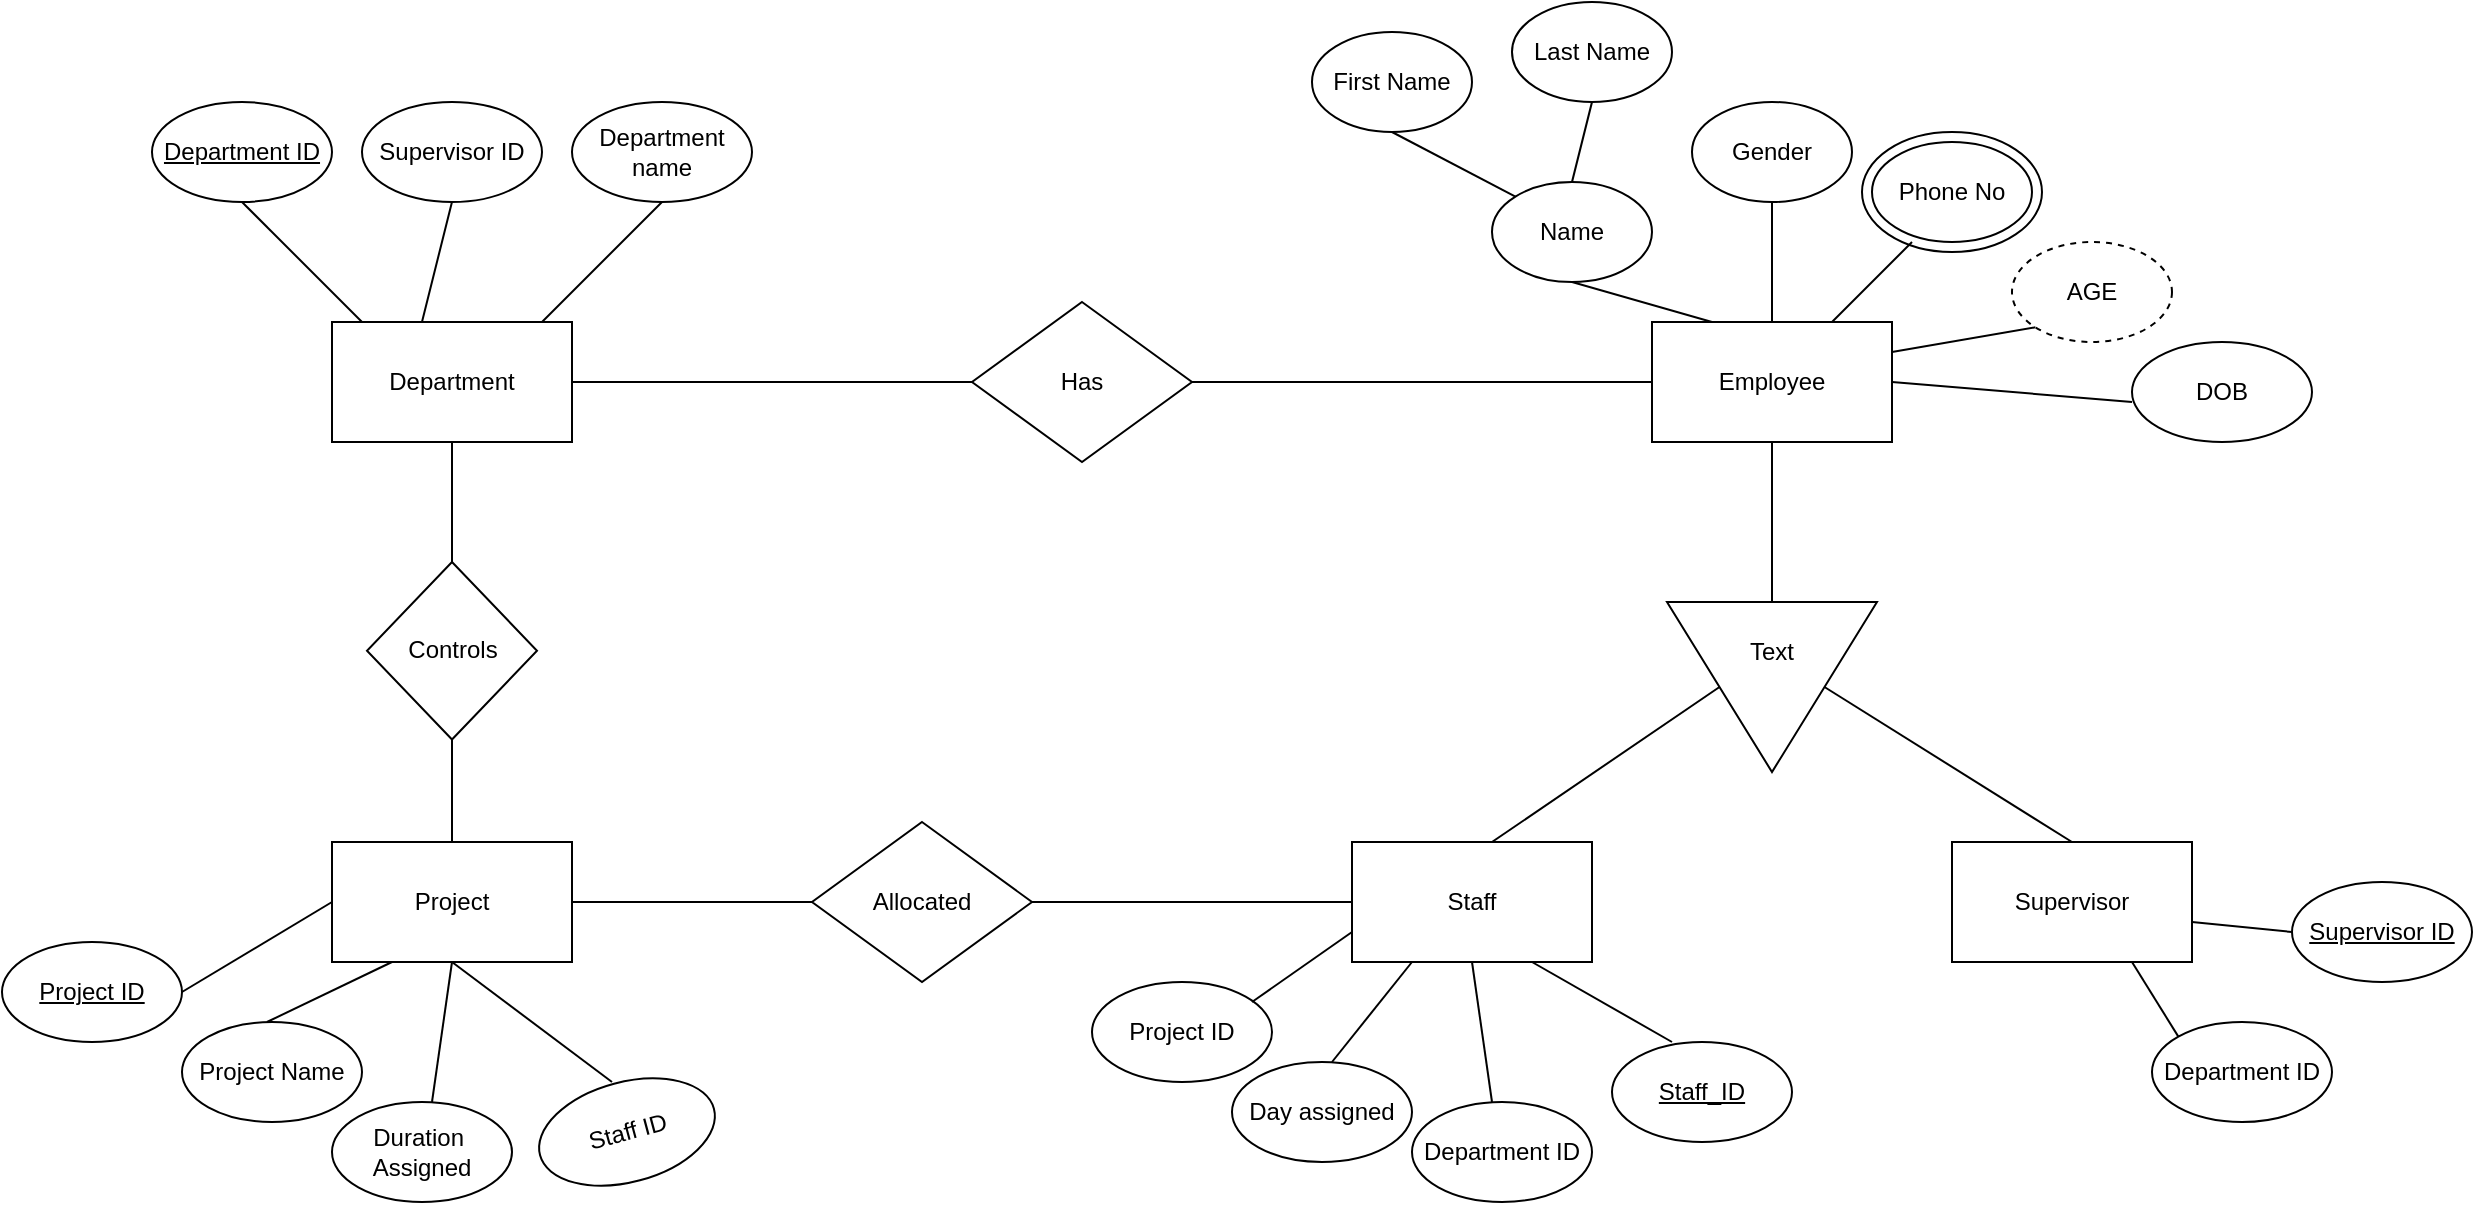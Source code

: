 <mxfile version="15.5.9" type="github">
  <diagram id="h4bam0r4lrRi_ebmMazH" name="Page-1">
    <mxGraphModel dx="1632" dy="433" grid="1" gridSize="10" guides="1" tooltips="1" connect="1" arrows="1" fold="1" page="1" pageScale="1" pageWidth="850" pageHeight="1100" math="0" shadow="0">
      <root>
        <mxCell id="0" />
        <mxCell id="1" parent="0" />
        <mxCell id="afsTCwS_r0kE31kXW_IS-1" value="Department" style="rounded=0;whiteSpace=wrap;html=1;" vertex="1" parent="1">
          <mxGeometry x="120" y="390" width="120" height="60" as="geometry" />
        </mxCell>
        <mxCell id="afsTCwS_r0kE31kXW_IS-2" value="Department name" style="ellipse;whiteSpace=wrap;html=1;" vertex="1" parent="1">
          <mxGeometry x="240" y="280" width="90" height="50" as="geometry" />
        </mxCell>
        <mxCell id="afsTCwS_r0kE31kXW_IS-3" value="Supervisor ID" style="ellipse;whiteSpace=wrap;html=1;" vertex="1" parent="1">
          <mxGeometry x="135" y="280" width="90" height="50" as="geometry" />
        </mxCell>
        <mxCell id="afsTCwS_r0kE31kXW_IS-4" value="&lt;u&gt;Department ID&lt;/u&gt;" style="ellipse;whiteSpace=wrap;html=1;" vertex="1" parent="1">
          <mxGeometry x="30" y="280" width="90" height="50" as="geometry" />
        </mxCell>
        <mxCell id="afsTCwS_r0kE31kXW_IS-5" value="" style="endArrow=none;html=1;rounded=0;entryX=0.5;entryY=1;entryDx=0;entryDy=0;" edge="1" parent="1" target="afsTCwS_r0kE31kXW_IS-2">
          <mxGeometry width="50" height="50" relative="1" as="geometry">
            <mxPoint x="225" y="390" as="sourcePoint" />
            <mxPoint x="275" y="340" as="targetPoint" />
          </mxGeometry>
        </mxCell>
        <mxCell id="afsTCwS_r0kE31kXW_IS-6" value="" style="endArrow=none;html=1;rounded=0;entryX=0.5;entryY=1;entryDx=0;entryDy=0;" edge="1" parent="1" target="afsTCwS_r0kE31kXW_IS-3">
          <mxGeometry width="50" height="50" relative="1" as="geometry">
            <mxPoint x="165" y="390" as="sourcePoint" />
            <mxPoint x="225" y="330" as="targetPoint" />
          </mxGeometry>
        </mxCell>
        <mxCell id="afsTCwS_r0kE31kXW_IS-7" value="" style="endArrow=none;html=1;rounded=0;entryX=0.5;entryY=1;entryDx=0;entryDy=0;" edge="1" parent="1" target="afsTCwS_r0kE31kXW_IS-4">
          <mxGeometry width="50" height="50" relative="1" as="geometry">
            <mxPoint x="135" y="390" as="sourcePoint" />
            <mxPoint x="150" y="330" as="targetPoint" />
          </mxGeometry>
        </mxCell>
        <mxCell id="afsTCwS_r0kE31kXW_IS-8" value="Employee" style="rounded=0;whiteSpace=wrap;html=1;" vertex="1" parent="1">
          <mxGeometry x="780" y="390" width="120" height="60" as="geometry" />
        </mxCell>
        <mxCell id="afsTCwS_r0kE31kXW_IS-9" value="Name" style="ellipse;whiteSpace=wrap;html=1;" vertex="1" parent="1">
          <mxGeometry x="700" y="320" width="80" height="50" as="geometry" />
        </mxCell>
        <mxCell id="afsTCwS_r0kE31kXW_IS-10" value="Gender" style="ellipse;whiteSpace=wrap;html=1;" vertex="1" parent="1">
          <mxGeometry x="800" y="280" width="80" height="50" as="geometry" />
        </mxCell>
        <mxCell id="afsTCwS_r0kE31kXW_IS-13" value="" style="ellipse;whiteSpace=wrap;html=1;" vertex="1" parent="1">
          <mxGeometry x="885" y="295" width="90" height="60" as="geometry" />
        </mxCell>
        <mxCell id="afsTCwS_r0kE31kXW_IS-11" value="Phone No" style="ellipse;whiteSpace=wrap;html=1;" vertex="1" parent="1">
          <mxGeometry x="890" y="300" width="80" height="50" as="geometry" />
        </mxCell>
        <mxCell id="afsTCwS_r0kE31kXW_IS-12" value="AGE" style="ellipse;whiteSpace=wrap;html=1;dashed=1;" vertex="1" parent="1">
          <mxGeometry x="960" y="350" width="80" height="50" as="geometry" />
        </mxCell>
        <mxCell id="afsTCwS_r0kE31kXW_IS-14" value="First Name" style="ellipse;whiteSpace=wrap;html=1;" vertex="1" parent="1">
          <mxGeometry x="610" y="245" width="80" height="50" as="geometry" />
        </mxCell>
        <mxCell id="afsTCwS_r0kE31kXW_IS-15" value="Last Name" style="ellipse;whiteSpace=wrap;html=1;" vertex="1" parent="1">
          <mxGeometry x="710" y="230" width="80" height="50" as="geometry" />
        </mxCell>
        <mxCell id="afsTCwS_r0kE31kXW_IS-16" value="" style="endArrow=none;html=1;rounded=0;entryX=0.5;entryY=1;entryDx=0;entryDy=0;" edge="1" parent="1" target="afsTCwS_r0kE31kXW_IS-15">
          <mxGeometry width="50" height="50" relative="1" as="geometry">
            <mxPoint x="740" y="320" as="sourcePoint" />
            <mxPoint x="790" y="270" as="targetPoint" />
          </mxGeometry>
        </mxCell>
        <mxCell id="afsTCwS_r0kE31kXW_IS-18" value="" style="endArrow=none;html=1;rounded=0;exitX=0;exitY=0;exitDx=0;exitDy=0;" edge="1" parent="1" source="afsTCwS_r0kE31kXW_IS-9">
          <mxGeometry width="50" height="50" relative="1" as="geometry">
            <mxPoint x="600" y="345" as="sourcePoint" />
            <mxPoint x="650" y="295" as="targetPoint" />
          </mxGeometry>
        </mxCell>
        <mxCell id="afsTCwS_r0kE31kXW_IS-21" value="" style="endArrow=none;html=1;rounded=0;exitX=0.75;exitY=0;exitDx=0;exitDy=0;" edge="1" parent="1" source="afsTCwS_r0kE31kXW_IS-8">
          <mxGeometry width="50" height="50" relative="1" as="geometry">
            <mxPoint x="870" y="400" as="sourcePoint" />
            <mxPoint x="910" y="350" as="targetPoint" />
          </mxGeometry>
        </mxCell>
        <mxCell id="afsTCwS_r0kE31kXW_IS-19" value="" style="endArrow=none;html=1;rounded=0;exitX=0.25;exitY=0;exitDx=0;exitDy=0;" edge="1" parent="1" source="afsTCwS_r0kE31kXW_IS-8">
          <mxGeometry width="50" height="50" relative="1" as="geometry">
            <mxPoint x="690" y="420" as="sourcePoint" />
            <mxPoint x="740" y="370" as="targetPoint" />
          </mxGeometry>
        </mxCell>
        <mxCell id="afsTCwS_r0kE31kXW_IS-20" value="" style="endArrow=none;html=1;rounded=0;entryX=0.5;entryY=1;entryDx=0;entryDy=0;exitX=0.5;exitY=0;exitDx=0;exitDy=0;" edge="1" parent="1" source="afsTCwS_r0kE31kXW_IS-8" target="afsTCwS_r0kE31kXW_IS-10">
          <mxGeometry width="50" height="50" relative="1" as="geometry">
            <mxPoint x="830" y="400" as="sourcePoint" />
            <mxPoint x="880" y="350" as="targetPoint" />
          </mxGeometry>
        </mxCell>
        <mxCell id="afsTCwS_r0kE31kXW_IS-22" value="" style="endArrow=none;html=1;rounded=0;entryX=0;entryY=1;entryDx=0;entryDy=0;exitX=1;exitY=0.25;exitDx=0;exitDy=0;" edge="1" parent="1" source="afsTCwS_r0kE31kXW_IS-8" target="afsTCwS_r0kE31kXW_IS-12">
          <mxGeometry width="50" height="50" relative="1" as="geometry">
            <mxPoint x="900" y="440" as="sourcePoint" />
            <mxPoint x="950" y="390" as="targetPoint" />
          </mxGeometry>
        </mxCell>
        <mxCell id="afsTCwS_r0kE31kXW_IS-23" value="Supervisor" style="rounded=0;whiteSpace=wrap;html=1;" vertex="1" parent="1">
          <mxGeometry x="930" y="650" width="120" height="60" as="geometry" />
        </mxCell>
        <mxCell id="afsTCwS_r0kE31kXW_IS-24" value="Staff" style="rounded=0;whiteSpace=wrap;html=1;" vertex="1" parent="1">
          <mxGeometry x="630" y="650" width="120" height="60" as="geometry" />
        </mxCell>
        <mxCell id="afsTCwS_r0kE31kXW_IS-25" value="" style="triangle;whiteSpace=wrap;html=1;rotation=90;" vertex="1" parent="1">
          <mxGeometry x="797.5" y="520" width="85" height="105" as="geometry" />
        </mxCell>
        <mxCell id="afsTCwS_r0kE31kXW_IS-26" value="Project" style="rounded=0;whiteSpace=wrap;html=1;" vertex="1" parent="1">
          <mxGeometry x="120" y="650" width="120" height="60" as="geometry" />
        </mxCell>
        <mxCell id="afsTCwS_r0kE31kXW_IS-27" value="Allocated" style="rhombus;whiteSpace=wrap;html=1;" vertex="1" parent="1">
          <mxGeometry x="360" y="640" width="110" height="80" as="geometry" />
        </mxCell>
        <mxCell id="afsTCwS_r0kE31kXW_IS-28" value="Controls" style="rhombus;whiteSpace=wrap;html=1;rotation=0;" vertex="1" parent="1">
          <mxGeometry x="137.5" y="510" width="85" height="88.75" as="geometry" />
        </mxCell>
        <mxCell id="afsTCwS_r0kE31kXW_IS-29" value="Has" style="rhombus;whiteSpace=wrap;html=1;" vertex="1" parent="1">
          <mxGeometry x="440" y="380" width="110" height="80" as="geometry" />
        </mxCell>
        <mxCell id="afsTCwS_r0kE31kXW_IS-30" value="" style="endArrow=none;html=1;rounded=0;entryX=0;entryY=0.5;entryDx=0;entryDy=0;" edge="1" parent="1" target="afsTCwS_r0kE31kXW_IS-29">
          <mxGeometry width="50" height="50" relative="1" as="geometry">
            <mxPoint x="240" y="420" as="sourcePoint" />
            <mxPoint x="290" y="370" as="targetPoint" />
          </mxGeometry>
        </mxCell>
        <mxCell id="afsTCwS_r0kE31kXW_IS-31" value="" style="endArrow=none;html=1;rounded=0;entryX=0;entryY=0.5;entryDx=0;entryDy=0;" edge="1" parent="1" target="afsTCwS_r0kE31kXW_IS-8">
          <mxGeometry width="50" height="50" relative="1" as="geometry">
            <mxPoint x="550" y="420" as="sourcePoint" />
            <mxPoint x="600" y="370" as="targetPoint" />
          </mxGeometry>
        </mxCell>
        <mxCell id="afsTCwS_r0kE31kXW_IS-32" value="" style="endArrow=none;html=1;rounded=0;exitX=0.5;exitY=0;exitDx=0;exitDy=0;" edge="1" parent="1" source="afsTCwS_r0kE31kXW_IS-28" target="afsTCwS_r0kE31kXW_IS-1">
          <mxGeometry width="50" height="50" relative="1" as="geometry">
            <mxPoint x="175" y="510" as="sourcePoint" />
            <mxPoint x="225" y="460" as="targetPoint" />
          </mxGeometry>
        </mxCell>
        <mxCell id="afsTCwS_r0kE31kXW_IS-33" value="" style="endArrow=none;html=1;rounded=0;entryX=0.5;entryY=1;entryDx=0;entryDy=0;exitX=0.5;exitY=0;exitDx=0;exitDy=0;" edge="1" parent="1" source="afsTCwS_r0kE31kXW_IS-26" target="afsTCwS_r0kE31kXW_IS-28">
          <mxGeometry width="50" height="50" relative="1" as="geometry">
            <mxPoint x="175" y="650" as="sourcePoint" />
            <mxPoint x="225" y="600" as="targetPoint" />
          </mxGeometry>
        </mxCell>
        <mxCell id="afsTCwS_r0kE31kXW_IS-34" value="" style="endArrow=none;html=1;rounded=0;entryX=0;entryY=0.5;entryDx=0;entryDy=0;" edge="1" parent="1" target="afsTCwS_r0kE31kXW_IS-27">
          <mxGeometry width="50" height="50" relative="1" as="geometry">
            <mxPoint x="240" y="680" as="sourcePoint" />
            <mxPoint x="290" y="630" as="targetPoint" />
          </mxGeometry>
        </mxCell>
        <mxCell id="afsTCwS_r0kE31kXW_IS-35" value="" style="endArrow=none;html=1;rounded=0;entryX=0;entryY=0.5;entryDx=0;entryDy=0;" edge="1" parent="1" target="afsTCwS_r0kE31kXW_IS-24">
          <mxGeometry width="50" height="50" relative="1" as="geometry">
            <mxPoint x="470" y="680" as="sourcePoint" />
            <mxPoint x="520" y="630" as="targetPoint" />
          </mxGeometry>
        </mxCell>
        <mxCell id="afsTCwS_r0kE31kXW_IS-36" value="" style="endArrow=none;html=1;rounded=0;entryX=0.5;entryY=1;entryDx=0;entryDy=0;" edge="1" parent="1" target="afsTCwS_r0kE31kXW_IS-25">
          <mxGeometry width="50" height="50" relative="1" as="geometry">
            <mxPoint x="700" y="650" as="sourcePoint" />
            <mxPoint x="750" y="600" as="targetPoint" />
          </mxGeometry>
        </mxCell>
        <mxCell id="afsTCwS_r0kE31kXW_IS-37" value="" style="endArrow=none;html=1;rounded=0;entryX=0.5;entryY=0;entryDx=0;entryDy=0;" edge="1" parent="1" target="afsTCwS_r0kE31kXW_IS-25">
          <mxGeometry width="50" height="50" relative="1" as="geometry">
            <mxPoint x="990" y="650" as="sourcePoint" />
            <mxPoint x="1040" y="600" as="targetPoint" />
          </mxGeometry>
        </mxCell>
        <mxCell id="afsTCwS_r0kE31kXW_IS-38" value="" style="endArrow=none;html=1;rounded=0;entryX=0.5;entryY=1;entryDx=0;entryDy=0;exitX=0;exitY=0.5;exitDx=0;exitDy=0;" edge="1" parent="1" source="afsTCwS_r0kE31kXW_IS-25" target="afsTCwS_r0kE31kXW_IS-8">
          <mxGeometry width="50" height="50" relative="1" as="geometry">
            <mxPoint x="840" y="540" as="sourcePoint" />
            <mxPoint x="890" y="490" as="targetPoint" />
          </mxGeometry>
        </mxCell>
        <mxCell id="afsTCwS_r0kE31kXW_IS-39" value="Staff ID" style="ellipse;whiteSpace=wrap;html=1;rotation=-15;" vertex="1" parent="1">
          <mxGeometry x="222.5" y="770" width="90" height="50" as="geometry" />
        </mxCell>
        <mxCell id="afsTCwS_r0kE31kXW_IS-40" value="Duration&amp;nbsp;&lt;br&gt;Assigned" style="ellipse;whiteSpace=wrap;html=1;" vertex="1" parent="1">
          <mxGeometry x="120" y="780" width="90" height="50" as="geometry" />
        </mxCell>
        <mxCell id="afsTCwS_r0kE31kXW_IS-41" value="Project Name" style="ellipse;whiteSpace=wrap;html=1;" vertex="1" parent="1">
          <mxGeometry x="45" y="740" width="90" height="50" as="geometry" />
        </mxCell>
        <mxCell id="afsTCwS_r0kE31kXW_IS-42" value="" style="endArrow=none;html=1;rounded=0;entryX=0.5;entryY=1;entryDx=0;entryDy=0;" edge="1" parent="1" target="afsTCwS_r0kE31kXW_IS-26">
          <mxGeometry width="50" height="50" relative="1" as="geometry">
            <mxPoint x="170" y="780" as="sourcePoint" />
            <mxPoint x="220" y="730" as="targetPoint" />
          </mxGeometry>
        </mxCell>
        <mxCell id="afsTCwS_r0kE31kXW_IS-43" value="" style="endArrow=none;html=1;rounded=0;entryX=0.5;entryY=1;entryDx=0;entryDy=0;" edge="1" parent="1" target="afsTCwS_r0kE31kXW_IS-26">
          <mxGeometry width="50" height="50" relative="1" as="geometry">
            <mxPoint x="260" y="770" as="sourcePoint" />
            <mxPoint x="310" y="720" as="targetPoint" />
          </mxGeometry>
        </mxCell>
        <mxCell id="afsTCwS_r0kE31kXW_IS-44" value="" style="endArrow=none;html=1;rounded=0;entryX=0.25;entryY=1;entryDx=0;entryDy=0;" edge="1" parent="1" target="afsTCwS_r0kE31kXW_IS-26">
          <mxGeometry width="50" height="50" relative="1" as="geometry">
            <mxPoint x="87.5" y="740" as="sourcePoint" />
            <mxPoint x="137.5" y="690" as="targetPoint" />
          </mxGeometry>
        </mxCell>
        <mxCell id="afsTCwS_r0kE31kXW_IS-45" value="&lt;u&gt;Project ID&lt;/u&gt;" style="ellipse;whiteSpace=wrap;html=1;" vertex="1" parent="1">
          <mxGeometry x="-45" y="700" width="90" height="50" as="geometry" />
        </mxCell>
        <mxCell id="afsTCwS_r0kE31kXW_IS-46" value="" style="endArrow=none;html=1;rounded=0;entryX=0;entryY=0.5;entryDx=0;entryDy=0;exitX=1;exitY=0.5;exitDx=0;exitDy=0;" edge="1" parent="1" source="afsTCwS_r0kE31kXW_IS-45" target="afsTCwS_r0kE31kXW_IS-26">
          <mxGeometry width="50" height="50" relative="1" as="geometry">
            <mxPoint x="45" y="680" as="sourcePoint" />
            <mxPoint x="95" y="630" as="targetPoint" />
          </mxGeometry>
        </mxCell>
        <mxCell id="afsTCwS_r0kE31kXW_IS-47" value="&lt;u&gt;Supervisor ID&lt;/u&gt;" style="ellipse;whiteSpace=wrap;html=1;" vertex="1" parent="1">
          <mxGeometry x="1100" y="670" width="90" height="50" as="geometry" />
        </mxCell>
        <mxCell id="afsTCwS_r0kE31kXW_IS-48" value="Department ID" style="ellipse;whiteSpace=wrap;html=1;" vertex="1" parent="1">
          <mxGeometry x="1030" y="740" width="90" height="50" as="geometry" />
        </mxCell>
        <mxCell id="afsTCwS_r0kE31kXW_IS-49" value="" style="endArrow=none;html=1;rounded=0;entryX=0;entryY=0.5;entryDx=0;entryDy=0;" edge="1" parent="1" target="afsTCwS_r0kE31kXW_IS-47">
          <mxGeometry width="50" height="50" relative="1" as="geometry">
            <mxPoint x="1050" y="690" as="sourcePoint" />
            <mxPoint x="1100" y="640" as="targetPoint" />
          </mxGeometry>
        </mxCell>
        <mxCell id="afsTCwS_r0kE31kXW_IS-50" value="" style="endArrow=none;html=1;rounded=0;exitX=0;exitY=0;exitDx=0;exitDy=0;" edge="1" parent="1" source="afsTCwS_r0kE31kXW_IS-48">
          <mxGeometry width="50" height="50" relative="1" as="geometry">
            <mxPoint x="970" y="760" as="sourcePoint" />
            <mxPoint x="1020" y="710" as="targetPoint" />
          </mxGeometry>
        </mxCell>
        <mxCell id="afsTCwS_r0kE31kXW_IS-51" value="Project ID" style="ellipse;whiteSpace=wrap;html=1;" vertex="1" parent="1">
          <mxGeometry x="500" y="720" width="90" height="50" as="geometry" />
        </mxCell>
        <mxCell id="afsTCwS_r0kE31kXW_IS-52" value="Day assigned" style="ellipse;whiteSpace=wrap;html=1;" vertex="1" parent="1">
          <mxGeometry x="570" y="760" width="90" height="50" as="geometry" />
        </mxCell>
        <mxCell id="afsTCwS_r0kE31kXW_IS-53" value="Department ID" style="ellipse;whiteSpace=wrap;html=1;" vertex="1" parent="1">
          <mxGeometry x="660" y="780" width="90" height="50" as="geometry" />
        </mxCell>
        <mxCell id="afsTCwS_r0kE31kXW_IS-54" value="" style="endArrow=none;html=1;rounded=0;entryX=0;entryY=0.75;entryDx=0;entryDy=0;" edge="1" parent="1" target="afsTCwS_r0kE31kXW_IS-24">
          <mxGeometry width="50" height="50" relative="1" as="geometry">
            <mxPoint x="580" y="730" as="sourcePoint" />
            <mxPoint x="630" y="680" as="targetPoint" />
          </mxGeometry>
        </mxCell>
        <mxCell id="afsTCwS_r0kE31kXW_IS-55" value="" style="endArrow=none;html=1;rounded=0;entryX=0.25;entryY=1;entryDx=0;entryDy=0;" edge="1" parent="1" target="afsTCwS_r0kE31kXW_IS-24">
          <mxGeometry width="50" height="50" relative="1" as="geometry">
            <mxPoint x="620" y="760" as="sourcePoint" />
            <mxPoint x="650" y="720" as="targetPoint" />
          </mxGeometry>
        </mxCell>
        <mxCell id="afsTCwS_r0kE31kXW_IS-56" value="" style="endArrow=none;html=1;rounded=0;entryX=0.5;entryY=1;entryDx=0;entryDy=0;" edge="1" parent="1" target="afsTCwS_r0kE31kXW_IS-24">
          <mxGeometry width="50" height="50" relative="1" as="geometry">
            <mxPoint x="700" y="780" as="sourcePoint" />
            <mxPoint x="750" y="730" as="targetPoint" />
          </mxGeometry>
        </mxCell>
        <mxCell id="afsTCwS_r0kE31kXW_IS-57" value="&lt;u&gt;Staff_ID&lt;/u&gt;" style="ellipse;whiteSpace=wrap;html=1;" vertex="1" parent="1">
          <mxGeometry x="760" y="750" width="90" height="50" as="geometry" />
        </mxCell>
        <mxCell id="afsTCwS_r0kE31kXW_IS-58" value="" style="endArrow=none;html=1;rounded=0;entryX=0.75;entryY=1;entryDx=0;entryDy=0;" edge="1" parent="1" target="afsTCwS_r0kE31kXW_IS-24">
          <mxGeometry width="50" height="50" relative="1" as="geometry">
            <mxPoint x="790" y="750" as="sourcePoint" />
            <mxPoint x="840" y="700" as="targetPoint" />
          </mxGeometry>
        </mxCell>
        <mxCell id="afsTCwS_r0kE31kXW_IS-59" value="DOB" style="ellipse;whiteSpace=wrap;html=1;" vertex="1" parent="1">
          <mxGeometry x="1020" y="400" width="90" height="50" as="geometry" />
        </mxCell>
        <mxCell id="afsTCwS_r0kE31kXW_IS-60" value="" style="endArrow=none;html=1;rounded=0;exitX=1;exitY=0.5;exitDx=0;exitDy=0;" edge="1" parent="1" source="afsTCwS_r0kE31kXW_IS-8">
          <mxGeometry width="50" height="50" relative="1" as="geometry">
            <mxPoint x="970" y="480" as="sourcePoint" />
            <mxPoint x="1020" y="430" as="targetPoint" />
          </mxGeometry>
        </mxCell>
        <mxCell id="afsTCwS_r0kE31kXW_IS-61" value="Text" style="text;html=1;strokeColor=none;fillColor=none;align=center;verticalAlign=middle;whiteSpace=wrap;rounded=0;" vertex="1" parent="1">
          <mxGeometry x="810" y="540" width="60" height="30" as="geometry" />
        </mxCell>
      </root>
    </mxGraphModel>
  </diagram>
</mxfile>
